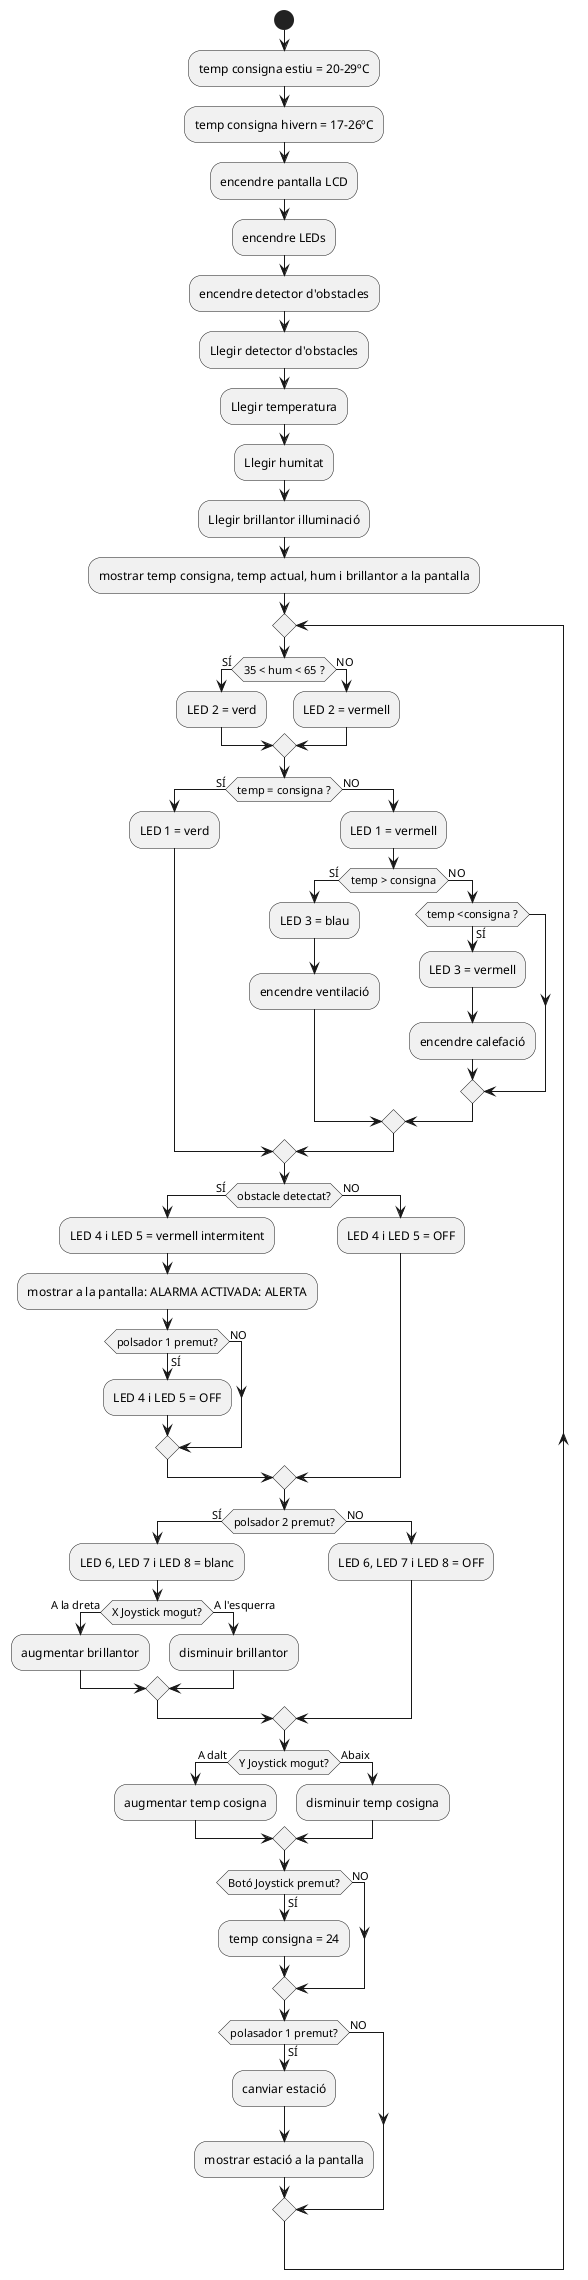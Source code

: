 @startuml
Start;
:temp consigna estiu = 20-29ºC;
:temp consigna hivern = 17-26ºC;
:encendre pantalla LCD;
:encendre LEDs;
:encendre detector d'obstacles;
:Llegir detector d'obstacles;
:Llegir temperatura;
:Llegir humitat;
:Llegir brillantor illuminació;
:mostrar temp consigna, temp actual, hum i brillantor a la pantalla;
repeat
if (35 < hum < 65 ?) then (SÍ)
 :LED 2 = verd;
 else (NO)
 :LED 2 = vermell;
endif
if (temp = consigna ?) then (SÍ)
 :LED 1 = verd;
 else (NO)
 :LED 1 = vermell;
if (temp > consigna) then (SÍ)
  :LED 3 = blau;
  :encendre ventilació;
  else (NO)
   if (temp <consigna ?) then (SÍ)
   :LED 3 = vermell;
   :encendre calefació;
endif
endif
endif
if (obstacle detectat?) then (SÍ)
 :LED 4 i LED 5 = vermell intermitent;
 :mostrar a la pantalla: ALARMA ACTIVADA: ALERTA;
 if (polsador 1 premut?) then (SÍ)
  :LED 4 i LED 5 = OFF;
  else (NO)
 endif
 else (NO)
 :LED 4 i LED 5 = OFF;
endif
if (polsador 2 premut?) then (SÍ)
 :LED 6, LED 7 i LED 8 = blanc;
  if (X Joystick mogut?) then (A la dreta)
  :augmentar brillantor;
  else (A l'esquerra)
  :disminuir brillantor;
  endif
 else (NO)
 :LED 6, LED 7 i LED 8 = OFF;
endif
if (Y Joystick mogut?) then (A dalt)
 :augmentar temp cosigna;
else (Abaix)
 :disminuir temp cosigna;
endif
if (Botó Joystick premut?) then (SÍ)
 :temp consigna = 24;
else (NO)
endif
if (polasador 1 premut?) then (SÍ)
 :canviar estació;
 :mostrar estació a la pantalla;
else (NO)
endif

@enduml
